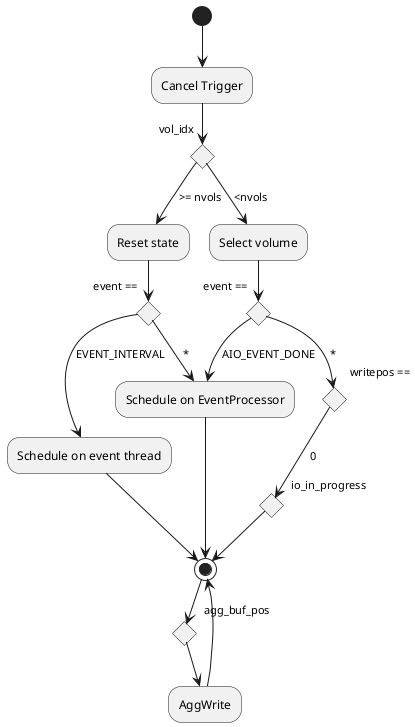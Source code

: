 @startuml

(*) --> "Cancel Trigger"
if "vol_idx" then
-->[>= nvols] "Reset state"
  if "event ==" then
    -->[EVENT_INTERVAL] "Schedule on event thread"
    --> (*)
  else
    -->[ *] "Schedule on EventProcessor"
  endif
else
  -->[<nvols] "Select volume"
endif

if "event ==" then
  -->[AIO_EVENT_DONE] "Schedule on EventProcessor"
else
  -->[ *] if "writepos ==" then
    -->[0] if "io_in_progress" then
      --> (*)
    endif
    if "agg_buf_pos" then
      --> "AggWrite"
      --> (*)
  endif
endif


"Schedule on EventProcessor" --> (*)

@enduml
